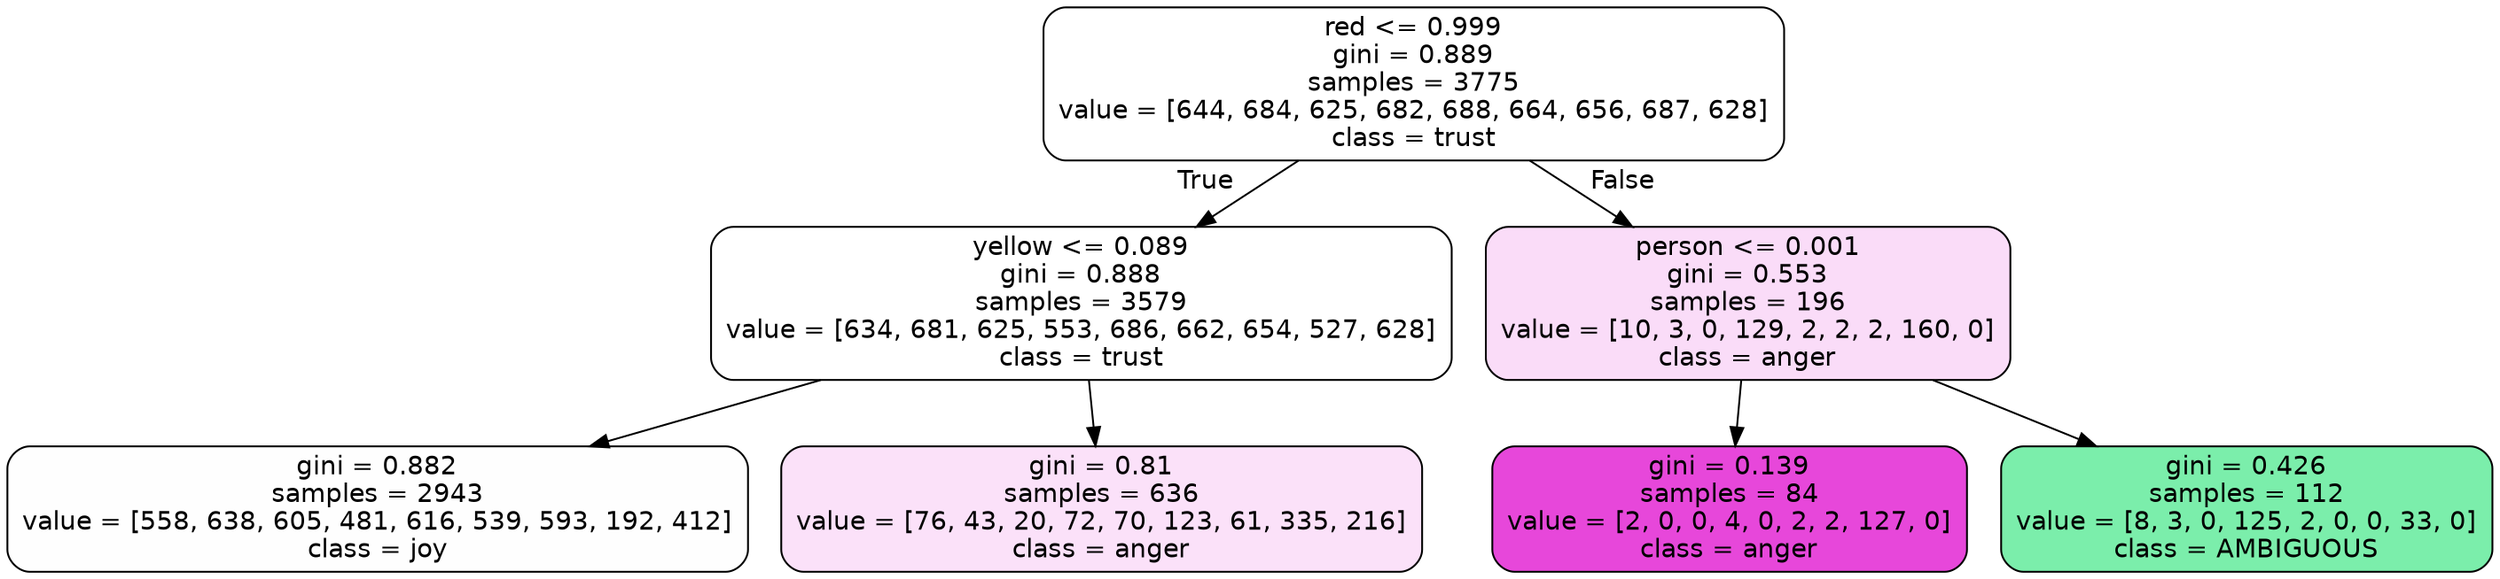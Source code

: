digraph Tree {
node [shape=box, style="filled, rounded", color="black", fontname=helvetica] ;
edge [fontname=helvetica] ;
0 [label="red <= 0.999\ngini = 0.889\nsamples = 3775\nvalue = [644, 684, 625, 682, 688, 664, 656, 687, 628]\nclass = trust", fillcolor="#39d7e500"] ;
1 [label="yellow <= 0.089\ngini = 0.888\nsamples = 3579\nvalue = [634, 681, 625, 553, 686, 662, 654, 527, 628]\nclass = trust", fillcolor="#39d7e500"] ;
0 -> 1 [labeldistance=2.5, labelangle=45, headlabel="True"] ;
2 [label="gini = 0.882\nsamples = 2943\nvalue = [558, 638, 605, 481, 616, 539, 593, 192, 412]\nclass = joy", fillcolor="#d7e53901"] ;
1 -> 2 ;
3 [label="gini = 0.81\nsamples = 636\nvalue = [76, 43, 20, 72, 70, 123, 61, 335, 216]\nclass = anger", fillcolor="#e539d726"] ;
1 -> 3 ;
4 [label="person <= 0.001\ngini = 0.553\nsamples = 196\nvalue = [10, 3, 0, 129, 2, 2, 2, 160, 0]\nclass = anger", fillcolor="#e539d72c"] ;
0 -> 4 [labeldistance=2.5, labelangle=-45, headlabel="False"] ;
5 [label="gini = 0.139\nsamples = 84\nvalue = [2, 0, 0, 4, 0, 2, 2, 127, 0]\nclass = anger", fillcolor="#e539d7ec"] ;
4 -> 5 ;
6 [label="gini = 0.426\nsamples = 112\nvalue = [8, 3, 0, 125, 2, 0, 0, 33, 0]\nclass = AMBIGUOUS", fillcolor="#39e581aa"] ;
4 -> 6 ;
}